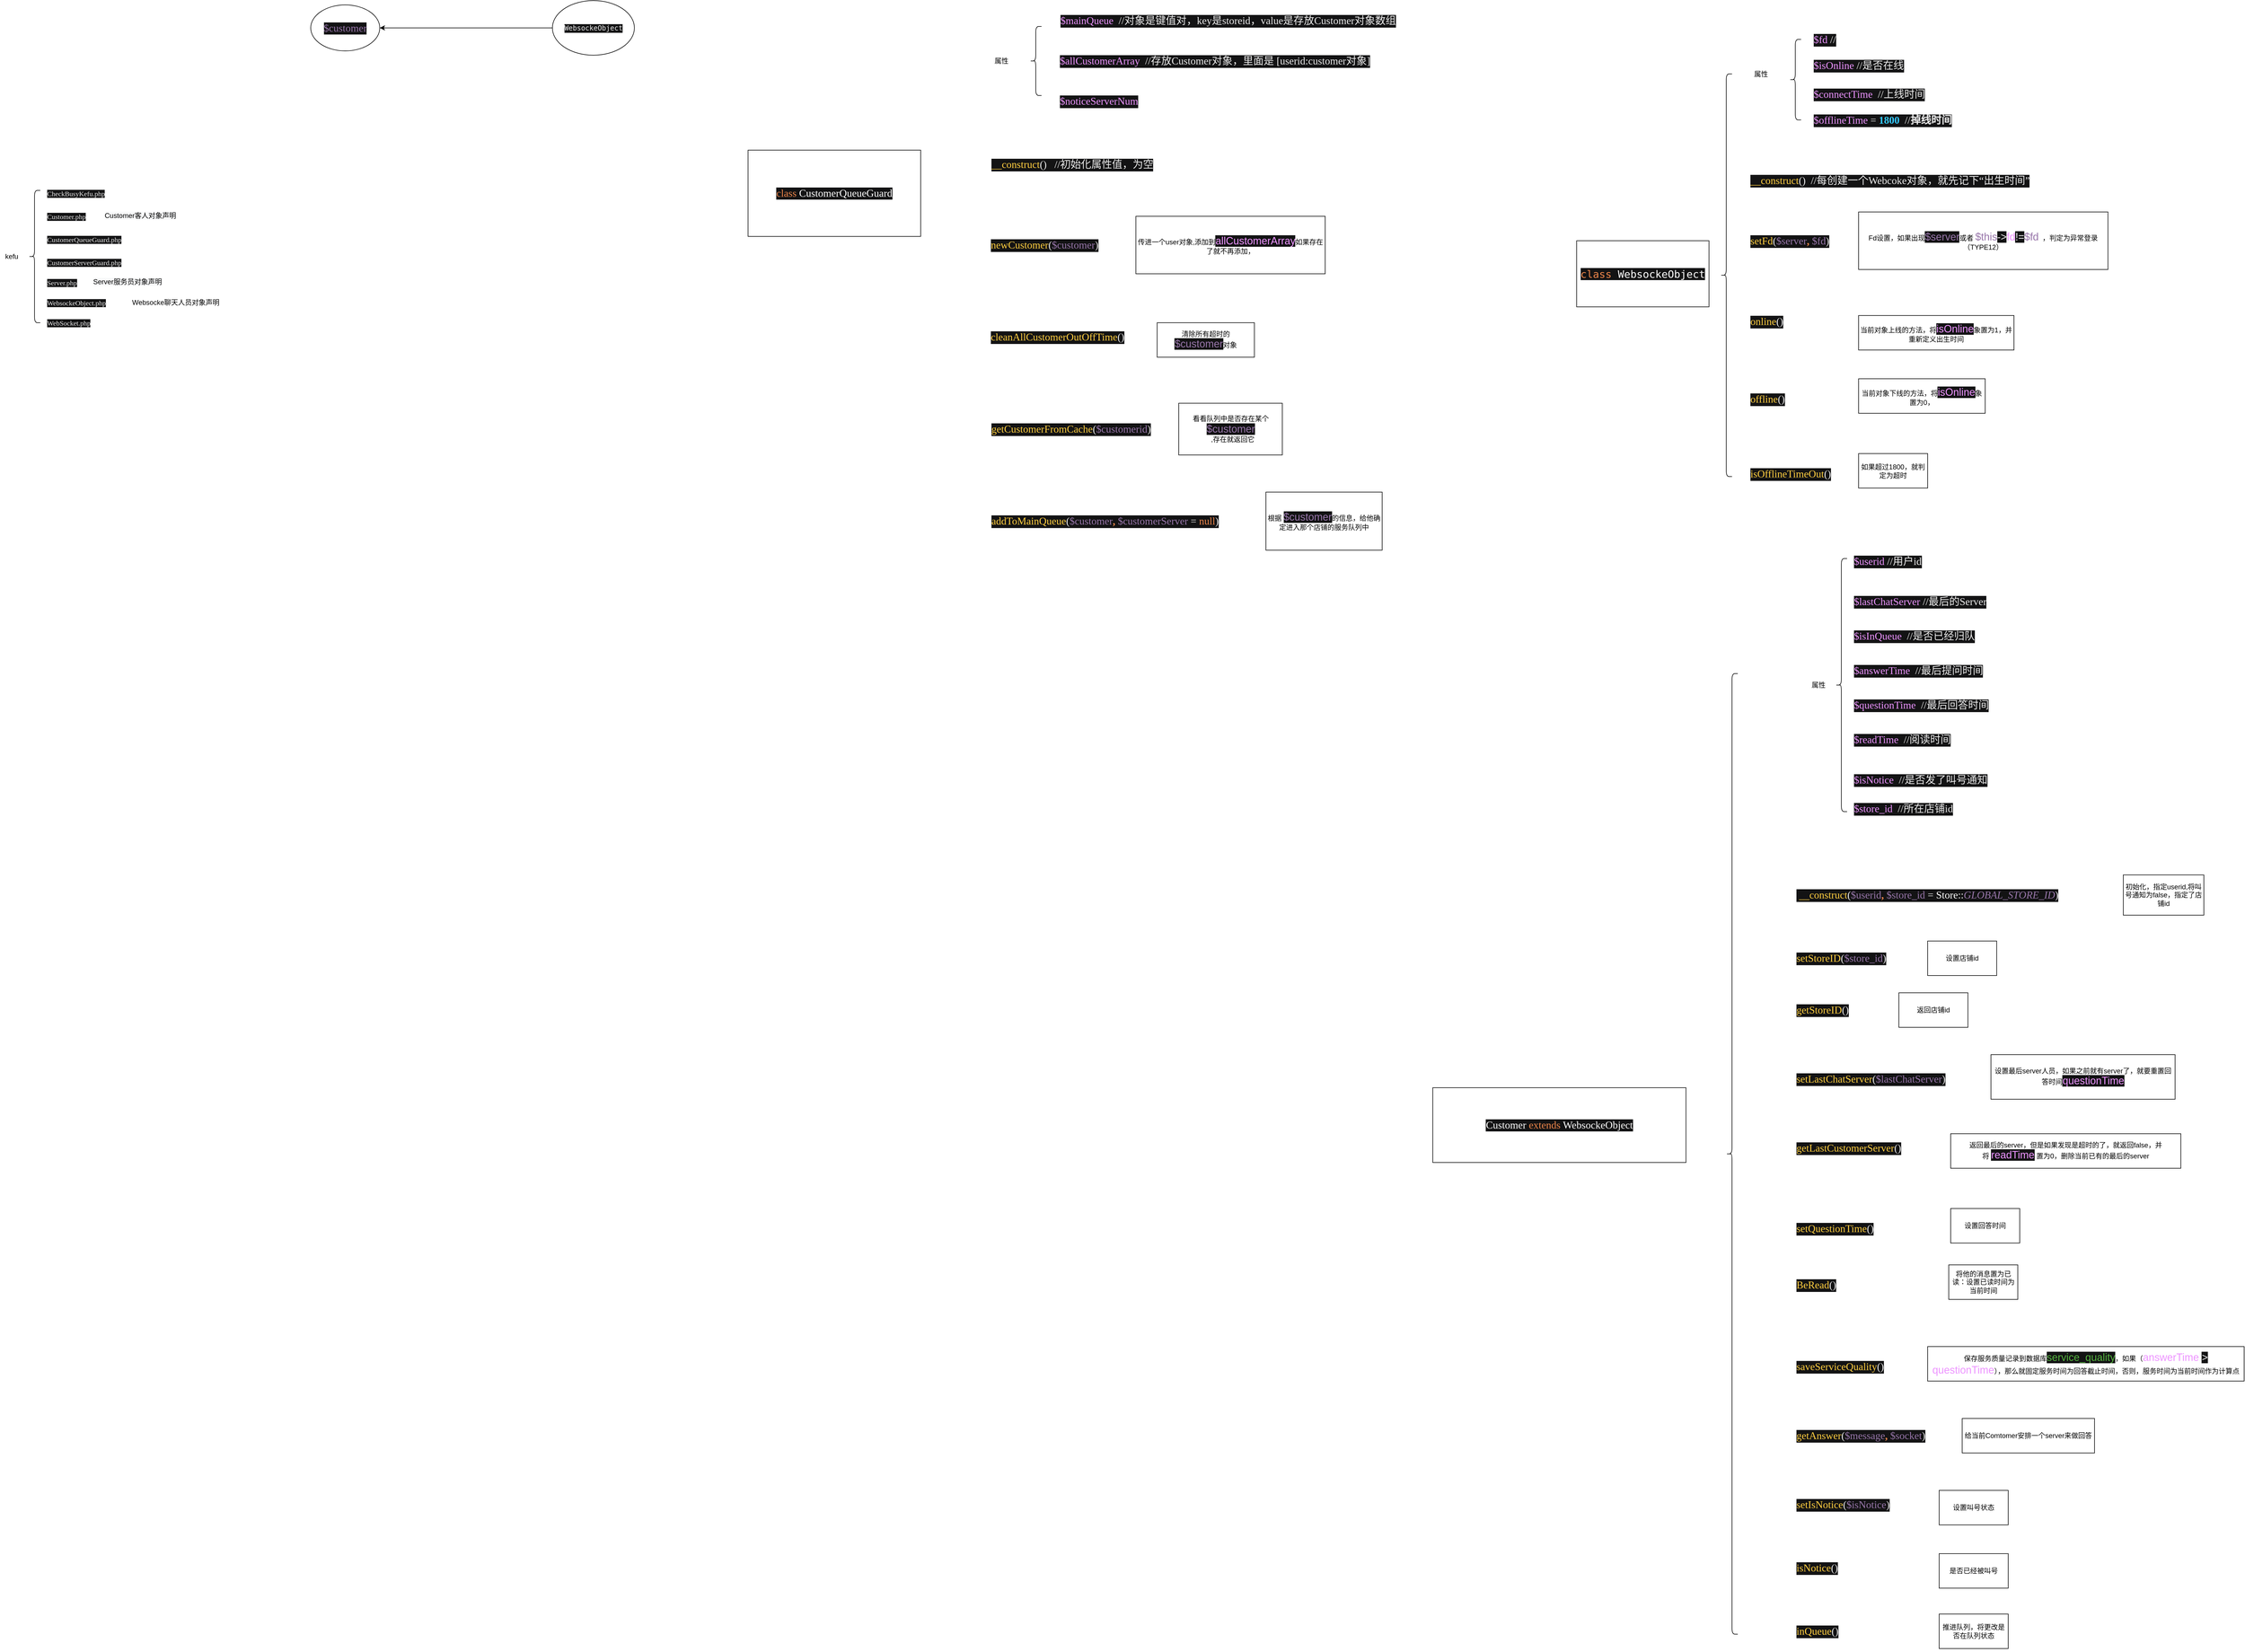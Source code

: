 <mxfile version="13.6.10" type="device"><diagram id="YsXHHrmrwkADsc2FaHmU" name="Page-1"><mxGraphModel dx="6291" dy="2623" grid="1" gridSize="10" guides="1" tooltips="1" connect="1" arrows="1" fold="1" page="1" pageScale="1" pageWidth="827" pageHeight="1169" math="0" shadow="0"><root><mxCell id="0"/><mxCell id="1" parent="0"/><mxCell id="m1rElFy9coLp0GKoOi-L-2" value="&lt;pre style=&quot;background-color: #131314 ; color: #ebebeb ; font-family: &amp;#34;宋体&amp;#34; ; font-size: 13.5pt&quot;&gt;&lt;span style=&quot;color: #ed864a&quot;&gt;class &lt;/span&gt;&lt;span style=&quot;color: #ffffff&quot;&gt;CustomerQueueGuard&lt;/span&gt;&lt;/pre&gt;" style="whiteSpace=wrap;html=1;" vertex="1" parent="1"><mxGeometry x="-260" y="330" width="300" height="150" as="geometry"/></mxCell><mxCell id="m1rElFy9coLp0GKoOi-L-3" value="&lt;pre style=&quot;background-color: #131314 ; color: #ebebeb ; font-family: &amp;#34;宋体&amp;#34; ; font-size: 13.5pt&quot;&gt;&lt;span style=&quot;color: #ed94ff&quot;&gt;$mainQueue  &lt;/span&gt;//对象是键值对，key是storeid，value是存放Customer对象数组&lt;/pre&gt;" style="text;whiteSpace=wrap;html=1;" vertex="1" parent="1"><mxGeometry x="281" y="70" width="290" height="70" as="geometry"/></mxCell><mxCell id="m1rElFy9coLp0GKoOi-L-4" value="&lt;pre style=&quot;background-color: #131314 ; color: #ebebeb ; font-family: &amp;#34;宋体&amp;#34; ; font-size: 13.5pt&quot;&gt;&lt;span style=&quot;color: #ed94ff&quot;&gt;$allCustomerArray  &lt;/span&gt;//存放Customer对象，里面是 [userid:customer对象]&lt;br&gt;&lt;/pre&gt;" style="text;whiteSpace=wrap;html=1;" vertex="1" parent="1"><mxGeometry x="280" y="140" width="630" height="70" as="geometry"/></mxCell><mxCell id="m1rElFy9coLp0GKoOi-L-5" value="&lt;pre style=&quot;background-color: #131314 ; color: #ebebeb ; font-family: &amp;quot;宋体&amp;quot; ; font-size: 13.5pt&quot;&gt;&lt;span style=&quot;color: #ed94ff&quot;&gt;$noticeServerNum&lt;/span&gt;&lt;/pre&gt;" style="text;whiteSpace=wrap;html=1;" vertex="1" parent="1"><mxGeometry x="280" y="210" width="170" height="70" as="geometry"/></mxCell><mxCell id="m1rElFy9coLp0GKoOi-L-6" value="" style="shape=curlyBracket;whiteSpace=wrap;html=1;rounded=1;" vertex="1" parent="1"><mxGeometry x="230" y="115" width="20" height="120" as="geometry"/></mxCell><mxCell id="m1rElFy9coLp0GKoOi-L-7" value="属性" style="text;html=1;align=center;verticalAlign=middle;resizable=0;points=[];autosize=1;" vertex="1" parent="1"><mxGeometry x="160" y="165" width="40" height="20" as="geometry"/></mxCell><mxCell id="m1rElFy9coLp0GKoOi-L-9" value="&lt;pre style=&quot;background-color: #131314 ; color: #ebebeb ; font-family: &amp;#34;宋体&amp;#34; ; font-size: 13.5pt&quot;&gt;&lt;span style=&quot;color: #ffcf40&quot;&gt;__construct&lt;/span&gt;()   //初始化属性值，为空&lt;/pre&gt;" style="text;whiteSpace=wrap;html=1;" vertex="1" parent="1"><mxGeometry x="161" y="320" width="670" height="70" as="geometry"/></mxCell><mxCell id="m1rElFy9coLp0GKoOi-L-10" value="&lt;pre style=&quot;background-color: #131314 ; color: #ebebeb ; font-family: &amp;quot;宋体&amp;quot; ; font-size: 13.5pt&quot;&gt;&lt;span style=&quot;color: #ffcf40&quot;&gt;newCustomer&lt;/span&gt;(&lt;span style=&quot;color: #9876aa&quot;&gt;$customer&lt;/span&gt;)&lt;/pre&gt;" style="text;whiteSpace=wrap;html=1;" vertex="1" parent="1"><mxGeometry x="160" y="460" width="220" height="70" as="geometry"/></mxCell><mxCell id="m1rElFy9coLp0GKoOi-L-11" value="传进一个user对象,添加到&lt;span style=&quot;color: rgb(237 , 148 , 255) ; background-color: rgb(19 , 19 , 20) ; font-size: 13.5pt&quot;&gt;allCustomerArray&lt;/span&gt;&lt;span&gt;如果存在了就不再添加，&lt;/span&gt;" style="rounded=0;whiteSpace=wrap;html=1;" vertex="1" parent="1"><mxGeometry x="414" y="445" width="329" height="100" as="geometry"/></mxCell><mxCell id="m1rElFy9coLp0GKoOi-L-12" value="&lt;pre style=&quot;background-color: #131314 ; color: #ebebeb ; font-family: &amp;quot;宋体&amp;quot; ; font-size: 13.5pt&quot;&gt;&lt;span style=&quot;color: #ffcf40&quot;&gt;cleanAllCustomerOutOffTime&lt;/span&gt;()&lt;/pre&gt;" style="text;whiteSpace=wrap;html=1;" vertex="1" parent="1"><mxGeometry x="160" y="620" width="280" height="70" as="geometry"/></mxCell><mxCell id="m1rElFy9coLp0GKoOi-L-13" value="清除所有超时的&lt;span style=&quot;color: rgb(152 , 118 , 170) ; background-color: rgb(19 , 19 , 20) ; font-size: 13.5pt ; text-align: left&quot;&gt;$customer&lt;/span&gt;&lt;span&gt;对象&lt;/span&gt;" style="rounded=0;whiteSpace=wrap;html=1;" vertex="1" parent="1"><mxGeometry x="451" y="630" width="169" height="60" as="geometry"/></mxCell><mxCell id="m1rElFy9coLp0GKoOi-L-14" value="&lt;pre style=&quot;background-color: #131314 ; color: #ebebeb ; font-family: &amp;#34;宋体&amp;#34; ; font-size: 13.5pt&quot;&gt;&lt;pre style=&quot;font-size: 13.5pt&quot;&gt;&lt;span style=&quot;color: #ed864a&quot;&gt;class &lt;/span&gt;&lt;span style=&quot;color: #ffffff&quot;&gt;WebsockeObject&lt;/span&gt;&lt;/pre&gt;&lt;/pre&gt;" style="whiteSpace=wrap;html=1;" vertex="1" parent="1"><mxGeometry x="1180" y="487.5" width="230" height="115" as="geometry"/></mxCell><mxCell id="m1rElFy9coLp0GKoOi-L-15" value="属性" style="text;html=1;align=center;verticalAlign=middle;resizable=0;points=[];autosize=1;" vertex="1" parent="1"><mxGeometry x="1480" y="187.5" width="40" height="20" as="geometry"/></mxCell><mxCell id="m1rElFy9coLp0GKoOi-L-16" value="" style="shape=curlyBracket;whiteSpace=wrap;html=1;rounded=1;" vertex="1" parent="1"><mxGeometry x="1550" y="137.5" width="20" height="140" as="geometry"/></mxCell><mxCell id="m1rElFy9coLp0GKoOi-L-17" value="&lt;pre style=&quot;background-color: #131314 ; color: #ebebeb ; font-family: &amp;#34;宋体&amp;#34; ; font-size: 13.5pt&quot;&gt;&lt;span style=&quot;color: #ed94ff&quot;&gt;$fd &lt;/span&gt;//&lt;/pre&gt;" style="text;whiteSpace=wrap;html=1;" vertex="1" parent="1"><mxGeometry x="1590" y="102.5" width="350" height="70" as="geometry"/></mxCell><mxCell id="m1rElFy9coLp0GKoOi-L-18" value="&lt;pre style=&quot;background-color: #131314 ; color: #ebebeb ; font-family: &amp;#34;宋体&amp;#34; ; font-size: 13.5pt&quot;&gt;&lt;span style=&quot;color: #ed94ff&quot;&gt;$isOnline &lt;/span&gt;//是否在线&lt;/pre&gt;" style="text;whiteSpace=wrap;html=1;" vertex="1" parent="1"><mxGeometry x="1590" y="147.5" width="380" height="70" as="geometry"/></mxCell><mxCell id="m1rElFy9coLp0GKoOi-L-19" value="&lt;pre style=&quot;background-color: #131314 ; color: #ebebeb ; font-family: &amp;#34;宋体&amp;#34; ; font-size: 13.5pt&quot;&gt;&lt;span style=&quot;color: #ed94ff&quot;&gt;$connectTime  &lt;/span&gt;//上线时间&lt;/pre&gt;" style="text;whiteSpace=wrap;html=1;" vertex="1" parent="1"><mxGeometry x="1590" y="197.5" width="370" height="70" as="geometry"/></mxCell><mxCell id="m1rElFy9coLp0GKoOi-L-20" value="&lt;pre style=&quot;background-color: #131314 ; color: #ebebeb ; font-family: &amp;#34;宋体&amp;#34; ; font-size: 13.5pt&quot;&gt;&lt;span style=&quot;color: #ed94ff&quot;&gt;$offlineTime &lt;/span&gt;= &lt;span style=&quot;color: #33ccff ; font-weight: bold&quot;&gt;1800  &lt;/span&gt;//&lt;b&gt;掉线时间&lt;/b&gt;&lt;/pre&gt;" style="text;whiteSpace=wrap;html=1;" vertex="1" parent="1"><mxGeometry x="1590" y="242.5" width="400" height="70" as="geometry"/></mxCell><mxCell id="m1rElFy9coLp0GKoOi-L-21" value="&lt;pre style=&quot;background-color: #131314 ; color: #ebebeb ; font-family: &amp;#34;宋体&amp;#34; ; font-size: 13.5pt&quot;&gt;&lt;span style=&quot;color: #ffcf40&quot;&gt;__construct&lt;/span&gt;()  //每创建一个Webcoke对象，就先记下“出生时间”&lt;/pre&gt;" style="text;whiteSpace=wrap;html=1;" vertex="1" parent="1"><mxGeometry x="1480" y="347.5" width="520" height="60" as="geometry"/></mxCell><mxCell id="m1rElFy9coLp0GKoOi-L-22" value="&lt;pre style=&quot;background-color: #131314 ; color: #ebebeb ; font-family: &amp;quot;宋体&amp;quot; ; font-size: 13.5pt&quot;&gt;&lt;span style=&quot;color: #ffcf40&quot;&gt;setFd&lt;/span&gt;(&lt;span style=&quot;color: #9876aa&quot;&gt;$server&lt;/span&gt;&lt;span style=&quot;color: #ed864a ; font-weight: bold&quot;&gt;, &lt;/span&gt;&lt;span style=&quot;color: #9876aa&quot;&gt;$fd&lt;/span&gt;)&lt;/pre&gt;" style="text;whiteSpace=wrap;html=1;" vertex="1" parent="1"><mxGeometry x="1480" y="452.5" width="200" height="70" as="geometry"/></mxCell><mxCell id="m1rElFy9coLp0GKoOi-L-23" value="Fd设置，如果出现&lt;span style=&quot;color: rgb(152 , 118 , 170) ; background-color: rgb(19 , 19 , 20) ; font-size: 13.5pt&quot;&gt;$server&lt;/span&gt;或者&amp;nbsp;&lt;span style=&quot;font-size: 13.5pt ; color: rgb(152 , 118 , 170)&quot;&gt;$this&lt;/span&gt;&lt;span style=&quot;background-color: rgb(19 , 19 , 20) ; color: rgb(235 , 235 , 235) ; font-size: 13.5pt&quot;&gt;-&amp;gt;&lt;/span&gt;&lt;span style=&quot;font-size: 13.5pt ; color: rgb(237 , 148 , 255)&quot;&gt;fd&lt;/span&gt;&lt;span style=&quot;background-color: rgb(19 , 19 , 20) ; color: rgb(235 , 235 , 235) ; font-size: 13.5pt&quot;&gt;!=&lt;/span&gt;&lt;span style=&quot;font-size: 13.5pt ; color: rgb(152 , 118 , 170)&quot;&gt;$fd&lt;/span&gt;&lt;span&gt;&amp;nbsp; ，判定为异常登录（TYPE12）&lt;/span&gt;" style="rounded=0;whiteSpace=wrap;html=1;" vertex="1" parent="1"><mxGeometry x="1670" y="437.5" width="433.33" height="100" as="geometry"/></mxCell><mxCell id="m1rElFy9coLp0GKoOi-L-25" value="&lt;pre style=&quot;background-color: #131314 ; color: #ebebeb ; font-family: &amp;#34;宋体&amp;#34; ; font-size: 13.5pt&quot;&gt;&lt;span style=&quot;color: #ffcf40&quot;&gt;online&lt;/span&gt;()&lt;/pre&gt;" style="text;whiteSpace=wrap;html=1;" vertex="1" parent="1"><mxGeometry x="1480" y="592.5" width="110" height="70" as="geometry"/></mxCell><mxCell id="m1rElFy9coLp0GKoOi-L-26" value="当前对象上线的方法，将&lt;span style=&quot;color: rgb(237 , 148 , 255) ; background-color: rgb(19 , 19 , 20) ; font-size: 13.5pt&quot;&gt;isOnline&lt;/span&gt;象置为1，并重新定义出生时间" style="rounded=0;whiteSpace=wrap;html=1;" vertex="1" parent="1"><mxGeometry x="1670" y="617.5" width="270" height="60" as="geometry"/></mxCell><mxCell id="m1rElFy9coLp0GKoOi-L-27" value="&lt;pre style=&quot;background-color: #131314 ; color: #ebebeb ; font-family: &amp;quot;宋体&amp;quot; ; font-size: 13.5pt&quot;&gt;&lt;span style=&quot;color: #ffcf40&quot;&gt;offline&lt;/span&gt;()&lt;/pre&gt;" style="text;whiteSpace=wrap;html=1;" vertex="1" parent="1"><mxGeometry x="1480" y="727.5" width="110" height="70" as="geometry"/></mxCell><mxCell id="m1rElFy9coLp0GKoOi-L-28" value="当前对象下线的方法，将&lt;span style=&quot;color: rgb(237 , 148 , 255) ; background-color: rgb(19 , 19 , 20) ; font-size: 13.5pt&quot;&gt;isOnline&lt;/span&gt;象置为0，" style="whiteSpace=wrap;html=1;" vertex="1" parent="1"><mxGeometry x="1670" y="727.5" width="220" height="60" as="geometry"/></mxCell><mxCell id="m1rElFy9coLp0GKoOi-L-29" value="&lt;pre style=&quot;background-color: #131314 ; color: #ebebeb ; font-family: &amp;quot;宋体&amp;quot; ; font-size: 13.5pt&quot;&gt;&lt;span style=&quot;color: #ffcf40&quot;&gt;isOfflineTimeOut&lt;/span&gt;()&lt;/pre&gt;" style="text;whiteSpace=wrap;html=1;" vertex="1" parent="1"><mxGeometry x="1480" y="857.5" width="190" height="70" as="geometry"/></mxCell><mxCell id="m1rElFy9coLp0GKoOi-L-30" value="如果超过1800，就判定为超时" style="whiteSpace=wrap;html=1;" vertex="1" parent="1"><mxGeometry x="1670" y="857.5" width="120" height="60" as="geometry"/></mxCell><mxCell id="m1rElFy9coLp0GKoOi-L-31" value="" style="shape=curlyBracket;whiteSpace=wrap;html=1;rounded=1;" vertex="1" parent="1"><mxGeometry x="1430" y="197.5" width="20" height="700" as="geometry"/></mxCell><mxCell id="m1rElFy9coLp0GKoOi-L-32" value="&lt;pre style=&quot;background-color: #131314 ; color: #ebebeb ; font-family: &amp;#34;宋体&amp;#34; ; font-size: 13.5pt&quot;&gt;&lt;span style=&quot;color: #9876aa&quot;&gt;$customer&lt;/span&gt;&lt;/pre&gt;" style="ellipse;whiteSpace=wrap;html=1;" vertex="1" parent="1"><mxGeometry x="-1020" y="77.5" width="120" height="80" as="geometry"/></mxCell><mxCell id="m1rElFy9coLp0GKoOi-L-56" style="edgeStyle=orthogonalEdgeStyle;rounded=0;orthogonalLoop=1;jettySize=auto;html=1;entryX=1;entryY=0.5;entryDx=0;entryDy=0;" edge="1" parent="1" source="m1rElFy9coLp0GKoOi-L-33" target="m1rElFy9coLp0GKoOi-L-32"><mxGeometry relative="1" as="geometry"/></mxCell><mxCell id="m1rElFy9coLp0GKoOi-L-33" value="&lt;pre style=&quot;color: rgb(235 , 235 , 235) ; font-size: 13.5pt&quot;&gt;&lt;pre style=&quot;font-size: 13.5pt&quot;&gt;&lt;pre style=&quot;font-size: 13.5pt&quot;&gt;&lt;pre style=&quot;background-color: rgb(19 , 19 , 20) ; font-size: 9pt&quot;&gt;WebsockeObject&lt;/pre&gt;&lt;/pre&gt;&lt;/pre&gt;&lt;/pre&gt;" style="ellipse;whiteSpace=wrap;html=1;" vertex="1" parent="1"><mxGeometry x="-600" y="70" width="142.5" height="95" as="geometry"/></mxCell><mxCell id="m1rElFy9coLp0GKoOi-L-36" value="&lt;pre style=&quot;background-color: #131314 ; color: #ebebeb ; font-family: &amp;quot;宋体&amp;quot; ; font-size: 13.5pt&quot;&gt;&lt;span style=&quot;color: #ffcf40&quot;&gt;getCustomerFromCache&lt;/span&gt;(&lt;span style=&quot;color: #9876aa&quot;&gt;$customerid&lt;/span&gt;)&lt;/pre&gt;" style="text;whiteSpace=wrap;html=1;" vertex="1" parent="1"><mxGeometry x="161" y="780" width="320" height="70" as="geometry"/></mxCell><mxCell id="m1rElFy9coLp0GKoOi-L-37" value="看看队列中是否存在某个&lt;span style=&quot;color: rgb(152 , 118 , 170) ; font-size: 18px ; text-align: left ; background-color: rgb(19 , 19 , 20)&quot;&gt;$customer&lt;/span&gt;&lt;br&gt;&amp;nbsp; ,存在就返回它" style="whiteSpace=wrap;html=1;" vertex="1" parent="1"><mxGeometry x="488.5" y="770" width="180" height="90" as="geometry"/></mxCell><mxCell id="m1rElFy9coLp0GKoOi-L-38" value="&lt;pre style=&quot;background-color: #131314 ; color: #ebebeb ; font-family: &amp;quot;宋体&amp;quot; ; font-size: 13.5pt&quot;&gt;&lt;span style=&quot;color: #ffcf40&quot;&gt;addToMainQueue&lt;/span&gt;(&lt;span style=&quot;color: #9876aa&quot;&gt;$customer&lt;/span&gt;&lt;span style=&quot;color: #ed864a ; font-weight: bold&quot;&gt;, &lt;/span&gt;&lt;span style=&quot;color: #9876aa&quot;&gt;$customerServer &lt;/span&gt;= &lt;span style=&quot;color: #ed864a&quot;&gt;null&lt;/span&gt;)&lt;/pre&gt;" style="text;whiteSpace=wrap;html=1;" vertex="1" parent="1"><mxGeometry x="161" y="940" width="470" height="70" as="geometry"/></mxCell><mxCell id="m1rElFy9coLp0GKoOi-L-39" value="根据&amp;nbsp;&lt;span style=&quot;color: rgb(152 , 118 , 170) ; background-color: rgb(19 , 19 , 20) ; font-size: 13.5pt ; text-align: left&quot;&gt;$customer&lt;/span&gt;&lt;span&gt;的信息，给他确定进入那个店铺的服务队列中&lt;/span&gt;" style="whiteSpace=wrap;html=1;" vertex="1" parent="1"><mxGeometry x="640" y="924.5" width="202" height="101" as="geometry"/></mxCell><mxCell id="m1rElFy9coLp0GKoOi-L-40" value="kefu" style="text;html=1;align=center;verticalAlign=middle;resizable=0;points=[];autosize=1;" vertex="1" parent="1"><mxGeometry x="-1560" y="505" width="40" height="20" as="geometry"/></mxCell><mxCell id="m1rElFy9coLp0GKoOi-L-41" value="" style="shape=curlyBracket;whiteSpace=wrap;html=1;rounded=1;" vertex="1" parent="1"><mxGeometry x="-1510" y="400" width="20" height="230" as="geometry"/></mxCell><mxCell id="m1rElFy9coLp0GKoOi-L-42" value="&lt;pre style=&quot;background-color: #131314 ; color: #ebebeb ; font-family: &amp;quot;微软雅黑&amp;quot; ; font-size: 9.0pt&quot;&gt;CheckBusyKefu.php&lt;/pre&gt;" style="text;whiteSpace=wrap;html=1;" vertex="1" parent="1"><mxGeometry x="-1480" y="380" width="140" height="50" as="geometry"/></mxCell><mxCell id="m1rElFy9coLp0GKoOi-L-43" value="&lt;pre style=&quot;background-color: #131314 ; color: #ebebeb ; font-family: &amp;quot;微软雅黑&amp;quot; ; font-size: 9.0pt&quot;&gt;Customer.php&lt;/pre&gt;" style="text;whiteSpace=wrap;html=1;" vertex="1" parent="1"><mxGeometry x="-1480" y="420" width="110" height="50" as="geometry"/></mxCell><mxCell id="m1rElFy9coLp0GKoOi-L-44" value="&lt;pre style=&quot;background-color: #131314 ; color: #ebebeb ; font-family: &amp;quot;微软雅黑&amp;quot; ; font-size: 9.0pt&quot;&gt;CustomerQueueGuard.php&lt;/pre&gt;" style="text;whiteSpace=wrap;html=1;" vertex="1" parent="1"><mxGeometry x="-1480" y="460" width="180" height="50" as="geometry"/></mxCell><mxCell id="m1rElFy9coLp0GKoOi-L-45" value="&lt;pre style=&quot;background-color: #131314 ; color: #ebebeb ; font-family: &amp;quot;微软雅黑&amp;quot; ; font-size: 9.0pt&quot;&gt;CustomerServerGuard.php&lt;/pre&gt;" style="text;whiteSpace=wrap;html=1;" vertex="1" parent="1"><mxGeometry x="-1480" y="500" width="180" height="50" as="geometry"/></mxCell><mxCell id="m1rElFy9coLp0GKoOi-L-46" value="&lt;pre style=&quot;background-color: #131314 ; color: #ebebeb ; font-family: &amp;quot;微软雅黑&amp;quot; ; font-size: 9.0pt&quot;&gt;Server.php&lt;/pre&gt;" style="text;whiteSpace=wrap;html=1;" vertex="1" parent="1"><mxGeometry x="-1480" y="535" width="90" height="50" as="geometry"/></mxCell><mxCell id="m1rElFy9coLp0GKoOi-L-47" value="&lt;pre style=&quot;background-color: #131314 ; color: #ebebeb ; font-family: &amp;quot;微软雅黑&amp;quot; ; font-size: 9.0pt&quot;&gt;WebsockeObject.php&lt;/pre&gt;" style="text;whiteSpace=wrap;html=1;" vertex="1" parent="1"><mxGeometry x="-1480" y="570" width="150" height="50" as="geometry"/></mxCell><mxCell id="m1rElFy9coLp0GKoOi-L-48" value="&lt;pre style=&quot;background-color: #131314 ; color: #ebebeb ; font-family: &amp;quot;微软雅黑&amp;quot; ; font-size: 9.0pt&quot;&gt;WebSocket.php&lt;/pre&gt;" style="text;whiteSpace=wrap;html=1;" vertex="1" parent="1"><mxGeometry x="-1480" y="605" width="120" height="50" as="geometry"/></mxCell><mxCell id="m1rElFy9coLp0GKoOi-L-52" value="&lt;span style=&quot;color: rgb(0, 0, 0); font-family: helvetica; font-size: 12px; font-style: normal; font-weight: 400; letter-spacing: normal; text-align: center; text-indent: 0px; text-transform: none; word-spacing: 0px; background-color: rgb(248, 249, 250); display: inline; float: none;&quot;&gt;Customer客人对象声明&lt;/span&gt;" style="text;whiteSpace=wrap;html=1;" vertex="1" parent="1"><mxGeometry x="-1380" y="430" width="150" height="30" as="geometry"/></mxCell><mxCell id="m1rElFy9coLp0GKoOi-L-53" value="&lt;span style=&quot;color: rgb(0, 0, 0); font-family: helvetica; font-size: 12px; font-style: normal; font-weight: 400; letter-spacing: normal; text-align: center; text-indent: 0px; text-transform: none; word-spacing: 0px; background-color: rgb(248, 249, 250); display: inline; float: none;&quot;&gt;Server服务员对象声明&lt;/span&gt;" style="text;whiteSpace=wrap;html=1;" vertex="1" parent="1"><mxGeometry x="-1400" y="545" width="140" height="30" as="geometry"/></mxCell><mxCell id="m1rElFy9coLp0GKoOi-L-54" value="Websocke聊天人员对象声明" style="text;html=1;align=center;verticalAlign=middle;resizable=0;points=[];autosize=1;" vertex="1" parent="1"><mxGeometry x="-1340" y="585" width="170" height="20" as="geometry"/></mxCell><mxCell id="m1rElFy9coLp0GKoOi-L-58" value="&lt;pre style=&quot;background-color: #131314 ; color: #ebebeb ; font-family: &amp;#34;宋体&amp;#34; ; font-size: 13.5pt&quot;&gt;&lt;span style=&quot;color: #ffffff&quot;&gt;Customer &lt;/span&gt;&lt;span style=&quot;color: #ed864a&quot;&gt;extends &lt;/span&gt;&lt;span style=&quot;color: #ffffff&quot;&gt;WebsockeObject&lt;/span&gt;&lt;/pre&gt;" style="whiteSpace=wrap;html=1;" vertex="1" parent="1"><mxGeometry x="930" y="1960" width="440" height="130" as="geometry"/></mxCell><mxCell id="m1rElFy9coLp0GKoOi-L-60" value="属性" style="text;html=1;align=center;verticalAlign=middle;resizable=0;points=[];autosize=1;" vertex="1" parent="1"><mxGeometry x="1580" y="1250" width="40" height="20" as="geometry"/></mxCell><mxCell id="m1rElFy9coLp0GKoOi-L-61" value="&lt;pre style=&quot;background-color: #131314 ; color: #ebebeb ; font-family: &amp;#34;宋体&amp;#34; ; font-size: 13.5pt&quot;&gt;&lt;span style=&quot;color: #ed94ff&quot;&gt;$userid &lt;/span&gt;//用户id&lt;/pre&gt;" style="text;whiteSpace=wrap;html=1;" vertex="1" parent="1"><mxGeometry x="1660" y="1010" width="220" height="70" as="geometry"/></mxCell><mxCell id="m1rElFy9coLp0GKoOi-L-62" value="&lt;pre style=&quot;background-color: #131314 ; color: #ebebeb ; font-family: &amp;#34;宋体&amp;#34; ; font-size: 13.5pt&quot;&gt;&lt;span style=&quot;color: #ed94ff&quot;&gt;$lastChatServer &lt;/span&gt;//最后的Server&lt;/pre&gt;" style="text;whiteSpace=wrap;html=1;" vertex="1" parent="1"><mxGeometry x="1660" y="1080" width="290" height="60" as="geometry"/></mxCell><mxCell id="m1rElFy9coLp0GKoOi-L-63" value="&lt;pre style=&quot;background-color: #131314 ; color: #ebebeb ; font-family: &amp;#34;宋体&amp;#34; ; font-size: 13.5pt&quot;&gt;&lt;span style=&quot;color: #ed94ff&quot;&gt;$isInQueue  &lt;/span&gt;//是否已经归队&lt;/pre&gt;" style="text;whiteSpace=wrap;html=1;" vertex="1" parent="1"><mxGeometry x="1660" y="1140" width="300" height="60" as="geometry"/></mxCell><mxCell id="m1rElFy9coLp0GKoOi-L-64" value="&lt;pre style=&quot;background-color: #131314 ; color: #ebebeb ; font-family: &amp;#34;宋体&amp;#34; ; font-size: 13.5pt&quot;&gt;&lt;span style=&quot;color: #ed94ff&quot;&gt;$answerTime  &lt;/span&gt;//最后提问时间&lt;/pre&gt;" style="text;whiteSpace=wrap;html=1;" vertex="1" parent="1"><mxGeometry x="1660" y="1200" width="280" height="70" as="geometry"/></mxCell><mxCell id="m1rElFy9coLp0GKoOi-L-65" value="&lt;pre style=&quot;background-color: #131314 ; color: #ebebeb ; font-family: &amp;#34;宋体&amp;#34; ; font-size: 13.5pt&quot;&gt;&lt;span style=&quot;color: #ed94ff&quot;&gt;$questionTime  &lt;/span&gt;//最后回答时间&lt;/pre&gt;" style="text;whiteSpace=wrap;html=1;" vertex="1" parent="1"><mxGeometry x="1660" y="1260" width="290" height="60" as="geometry"/></mxCell><mxCell id="m1rElFy9coLp0GKoOi-L-66" value="&lt;pre style=&quot;background-color: #131314 ; color: #ebebeb ; font-family: &amp;#34;宋体&amp;#34; ; font-size: 13.5pt&quot;&gt;&lt;span style=&quot;color: #ed94ff&quot;&gt;$readTime  &lt;/span&gt;//阅读时间&lt;/pre&gt;" style="text;whiteSpace=wrap;html=1;" vertex="1" parent="1"><mxGeometry x="1660" y="1320" width="290" height="70" as="geometry"/></mxCell><mxCell id="m1rElFy9coLp0GKoOi-L-67" value="&lt;pre style=&quot;background-color: #131314 ; color: #ebebeb ; font-family: &amp;#34;宋体&amp;#34; ; font-size: 13.5pt&quot;&gt;&lt;span style=&quot;color: #ed94ff&quot;&gt;$isNotice  &lt;/span&gt;//是否发了叫号通知&lt;/pre&gt;" style="text;whiteSpace=wrap;html=1;" vertex="1" parent="1"><mxGeometry x="1660" y="1390" width="290" height="70" as="geometry"/></mxCell><mxCell id="m1rElFy9coLp0GKoOi-L-68" value="&lt;pre style=&quot;background-color: #131314 ; color: #ebebeb ; font-family: &amp;#34;宋体&amp;#34; ; font-size: 13.5pt&quot;&gt;&lt;span style=&quot;color: #ed94ff&quot;&gt;$store_id  &lt;/span&gt;//所在店铺id&lt;/pre&gt;" style="text;whiteSpace=wrap;html=1;" vertex="1" parent="1"><mxGeometry x="1660" y="1440" width="300" height="60" as="geometry"/></mxCell><mxCell id="m1rElFy9coLp0GKoOi-L-69" value="" style="shape=curlyBracket;whiteSpace=wrap;html=1;rounded=1;" vertex="1" parent="1"><mxGeometry x="1630" y="1040" width="20" height="440" as="geometry"/></mxCell><mxCell id="m1rElFy9coLp0GKoOi-L-70" value="&lt;pre style=&quot;background-color: #131314 ; color: #ebebeb ; font-family: &amp;quot;宋体&amp;quot; ; font-size: 13.5pt&quot;&gt; &lt;span style=&quot;color: #ffcf40&quot;&gt;__construct&lt;/span&gt;(&lt;span style=&quot;color: #9876aa&quot;&gt;$userid&lt;/span&gt;&lt;span style=&quot;color: #ed864a ; font-weight: bold&quot;&gt;, &lt;/span&gt;&lt;span style=&quot;color: #9876aa&quot;&gt;$store_id &lt;/span&gt;= &lt;span style=&quot;color: #ffffff&quot;&gt;Store&lt;/span&gt;::&lt;span style=&quot;color: #9876aa ; font-style: italic&quot;&gt;GLOBAL_STORE_ID&lt;/span&gt;)&lt;/pre&gt;" style="text;whiteSpace=wrap;html=1;" vertex="1" parent="1"><mxGeometry x="1560" y="1590" width="550" height="70" as="geometry"/></mxCell><mxCell id="m1rElFy9coLp0GKoOi-L-71" value="初始化，指定userid,将叫号通知为false，指定了店铺id" style="whiteSpace=wrap;html=1;" vertex="1" parent="1"><mxGeometry x="2130" y="1590" width="140" height="70" as="geometry"/></mxCell><mxCell id="m1rElFy9coLp0GKoOi-L-72" value="&lt;pre style=&quot;background-color: #131314 ; color: #ebebeb ; font-family: &amp;quot;宋体&amp;quot; ; font-size: 13.5pt&quot;&gt;&lt;span style=&quot;color: #ffcf40&quot;&gt;setStoreID&lt;/span&gt;(&lt;span style=&quot;color: #9876aa&quot;&gt;$store_id&lt;/span&gt;)&lt;/pre&gt;" style="text;whiteSpace=wrap;html=1;" vertex="1" parent="1"><mxGeometry x="1560" y="1700" width="210" height="70" as="geometry"/></mxCell><mxCell id="m1rElFy9coLp0GKoOi-L-73" value="设置店铺id" style="whiteSpace=wrap;html=1;" vertex="1" parent="1"><mxGeometry x="1790" y="1705" width="120" height="60" as="geometry"/></mxCell><mxCell id="m1rElFy9coLp0GKoOi-L-74" value="&lt;pre style=&quot;background-color: #131314 ; color: #ebebeb ; font-family: &amp;quot;宋体&amp;quot; ; font-size: 13.5pt&quot;&gt;&lt;span style=&quot;color: #ffcf40&quot;&gt;getStoreID&lt;/span&gt;()&lt;/pre&gt;" style="text;whiteSpace=wrap;html=1;" vertex="1" parent="1"><mxGeometry x="1560" y="1790" width="130" height="70" as="geometry"/></mxCell><mxCell id="m1rElFy9coLp0GKoOi-L-75" value="返回店铺id" style="whiteSpace=wrap;html=1;" vertex="1" parent="1"><mxGeometry x="1740" y="1795" width="120" height="60" as="geometry"/></mxCell><mxCell id="m1rElFy9coLp0GKoOi-L-76" value="&lt;pre style=&quot;background-color: #131314 ; color: #ebebeb ; font-family: &amp;quot;宋体&amp;quot; ; font-size: 13.5pt&quot;&gt;&lt;span style=&quot;color: #ffcf40&quot;&gt;setLastChatServer&lt;/span&gt;(&lt;span style=&quot;color: #9876aa&quot;&gt;$lastChatServer&lt;/span&gt;)&lt;/pre&gt;" style="text;whiteSpace=wrap;html=1;" vertex="1" parent="1"><mxGeometry x="1560" y="1910" width="330" height="70" as="geometry"/></mxCell><mxCell id="m1rElFy9coLp0GKoOi-L-77" value="设置最后server人员，如果之前就有server了，就要重置回答时间&lt;span style=&quot;color: rgb(237 , 148 , 255) ; background-color: rgb(19 , 19 , 20) ; font-size: 13.5pt&quot;&gt;questionTime&lt;/span&gt;" style="whiteSpace=wrap;html=1;" vertex="1" parent="1"><mxGeometry x="1900" y="1902.5" width="320" height="77.5" as="geometry"/></mxCell><mxCell id="m1rElFy9coLp0GKoOi-L-78" value="&lt;pre style=&quot;background-color: #131314 ; color: #ebebeb ; font-family: &amp;quot;宋体&amp;quot; ; font-size: 13.5pt&quot;&gt;&lt;span style=&quot;color: #ffcf40&quot;&gt;getLastCustomerServer&lt;/span&gt;()&lt;/pre&gt;" style="text;whiteSpace=wrap;html=1;" vertex="1" parent="1"><mxGeometry x="1560" y="2030" width="230" height="70" as="geometry"/></mxCell><mxCell id="m1rElFy9coLp0GKoOi-L-79" value="返回最后的server，但是如果发现是超时的了，就返回false，并将&amp;nbsp;&lt;span style=&quot;color: rgb(237 , 148 , 255) ; background-color: rgb(19 , 19 , 20) ; font-size: 13.5pt&quot;&gt;readTime&lt;/span&gt;&lt;span&gt;&amp;nbsp;置为0，删除当前已有的最后的server&lt;/span&gt;" style="whiteSpace=wrap;html=1;" vertex="1" parent="1"><mxGeometry x="1830" y="2040" width="400" height="60" as="geometry"/></mxCell><mxCell id="m1rElFy9coLp0GKoOi-L-80" value="&lt;pre style=&quot;background-color: #131314 ; color: #ebebeb ; font-family: &amp;quot;宋体&amp;quot; ; font-size: 13.5pt&quot;&gt;&lt;span style=&quot;color: #ffcf40&quot;&gt;setQuestionTime&lt;/span&gt;()&lt;/pre&gt;" style="text;whiteSpace=wrap;html=1;" vertex="1" parent="1"><mxGeometry x="1560" y="2170" width="180" height="70" as="geometry"/></mxCell><mxCell id="m1rElFy9coLp0GKoOi-L-81" value="设置回答时间" style="whiteSpace=wrap;html=1;" vertex="1" parent="1"><mxGeometry x="1830" y="2170" width="120" height="60" as="geometry"/></mxCell><mxCell id="m1rElFy9coLp0GKoOi-L-82" value="&lt;pre style=&quot;background-color: #131314 ; color: #ebebeb ; font-family: &amp;quot;宋体&amp;quot; ; font-size: 13.5pt&quot;&gt;&lt;span style=&quot;color: #ffcf40&quot;&gt;BeRead&lt;/span&gt;()&lt;/pre&gt;" style="text;whiteSpace=wrap;html=1;" vertex="1" parent="1"><mxGeometry x="1560" y="2268" width="100" height="70" as="geometry"/></mxCell><mxCell id="m1rElFy9coLp0GKoOi-L-83" value="将他的消息置为已读：设置已读时间为当前时间" style="whiteSpace=wrap;html=1;" vertex="1" parent="1"><mxGeometry x="1826.66" y="2268" width="120" height="60" as="geometry"/></mxCell><mxCell id="m1rElFy9coLp0GKoOi-L-84" value="&lt;pre style=&quot;background-color: #131314 ; color: #ebebeb ; font-family: &amp;quot;宋体&amp;quot; ; font-size: 13.5pt&quot;&gt;&lt;span style=&quot;color: #ffcf40&quot;&gt;getAnswer&lt;/span&gt;(&lt;span style=&quot;color: #9876aa&quot;&gt;$message&lt;/span&gt;&lt;span style=&quot;color: #ed864a ; font-weight: bold&quot;&gt;, &lt;/span&gt;&lt;span style=&quot;color: #9876aa&quot;&gt;$socket&lt;/span&gt;)&lt;/pre&gt;" style="text;whiteSpace=wrap;html=1;" vertex="1" parent="1"><mxGeometry x="1560" y="2530" width="280" height="70" as="geometry"/></mxCell><mxCell id="m1rElFy9coLp0GKoOi-L-85" value="&lt;pre style=&quot;background-color: #131314 ; color: #ebebeb ; font-family: &amp;#34;宋体&amp;#34; ; font-size: 13.5pt&quot;&gt;&lt;span style=&quot;color: #ffcf40&quot;&gt;saveServiceQuality&lt;/span&gt;()&lt;/pre&gt;" style="text;whiteSpace=wrap;html=1;" vertex="1" parent="1"><mxGeometry x="1560" y="2410" width="210" height="70" as="geometry"/></mxCell><mxCell id="m1rElFy9coLp0GKoOi-L-86" value="保存服务质量记录到数据库&lt;span style=&quot;color: rgb(84 , 179 , 62) ; background-color: rgb(19 , 19 , 20) ; font-size: 13.5pt&quot;&gt;service_quality&lt;/span&gt;&lt;span&gt;，如果（&lt;/span&gt;&lt;span style=&quot;font-size: 13.5pt ; color: rgb(237 , 148 , 255)&quot;&gt;answerTime &lt;/span&gt;&lt;span style=&quot;background-color: rgb(19 , 19 , 20) ; color: rgb(235 , 235 , 235) ; font-size: 13.5pt&quot;&gt;&amp;gt; &lt;/span&gt;&lt;span style=&quot;font-size: 13.5pt ; color: rgb(237 , 148 , 255)&quot;&gt;questionTime&lt;/span&gt;&lt;span&gt;），那么就固定服务时间为回答截止时间，否则，服务时间为当前时间作为计算点&lt;/span&gt;" style="whiteSpace=wrap;html=1;" vertex="1" parent="1"><mxGeometry x="1790" y="2410" width="550" height="60" as="geometry"/></mxCell><mxCell id="m1rElFy9coLp0GKoOi-L-87" value="给当前Comtomer安排一个server来做回答" style="whiteSpace=wrap;html=1;" vertex="1" parent="1"><mxGeometry x="1850" y="2535" width="230" height="60" as="geometry"/></mxCell><mxCell id="m1rElFy9coLp0GKoOi-L-88" value="&lt;pre style=&quot;background-color: #131314 ; color: #ebebeb ; font-family: &amp;quot;宋体&amp;quot; ; font-size: 13.5pt&quot;&gt;&lt;span style=&quot;color: #ffcf40&quot;&gt;setIsNotice&lt;/span&gt;(&lt;span style=&quot;color: #9876aa&quot;&gt;$isNotice&lt;/span&gt;)&lt;/pre&gt;" style="text;whiteSpace=wrap;html=1;" vertex="1" parent="1"><mxGeometry x="1560" y="2650" width="220" height="70" as="geometry"/></mxCell><mxCell id="m1rElFy9coLp0GKoOi-L-89" value="设置叫号状态" style="whiteSpace=wrap;html=1;" vertex="1" parent="1"><mxGeometry x="1810" y="2660" width="120" height="60" as="geometry"/></mxCell><mxCell id="m1rElFy9coLp0GKoOi-L-90" value="&lt;pre style=&quot;background-color: #131314 ; color: #ebebeb ; font-family: &amp;quot;宋体&amp;quot; ; font-size: 13.5pt&quot;&gt;&lt;span style=&quot;color: #ffcf40&quot;&gt;isNotice&lt;/span&gt;()&lt;/pre&gt;" style="text;whiteSpace=wrap;html=1;" vertex="1" parent="1"><mxGeometry x="1560" y="2760" width="120" height="70" as="geometry"/></mxCell><mxCell id="m1rElFy9coLp0GKoOi-L-91" value="是否已经被叫号" style="whiteSpace=wrap;html=1;" vertex="1" parent="1"><mxGeometry x="1810" y="2770" width="120" height="60" as="geometry"/></mxCell><mxCell id="m1rElFy9coLp0GKoOi-L-93" value="&lt;pre style=&quot;background-color: #131314 ; color: #ebebeb ; font-family: &amp;quot;宋体&amp;quot; ; font-size: 13.5pt&quot;&gt;&lt;span style=&quot;color: #ffcf40&quot;&gt;inQueue&lt;/span&gt;()&lt;/pre&gt;" style="text;whiteSpace=wrap;html=1;" vertex="1" parent="1"><mxGeometry x="1560" y="2870" width="110" height="70" as="geometry"/></mxCell><mxCell id="m1rElFy9coLp0GKoOi-L-94" value="推进队列，将更改是否在队列状态" style="whiteSpace=wrap;html=1;" vertex="1" parent="1"><mxGeometry x="1810" y="2875" width="120" height="60" as="geometry"/></mxCell><mxCell id="m1rElFy9coLp0GKoOi-L-95" value="" style="shape=curlyBracket;whiteSpace=wrap;html=1;rounded=1;" vertex="1" parent="1"><mxGeometry x="1440" y="1240" width="20" height="1670" as="geometry"/></mxCell></root></mxGraphModel></diagram></mxfile>